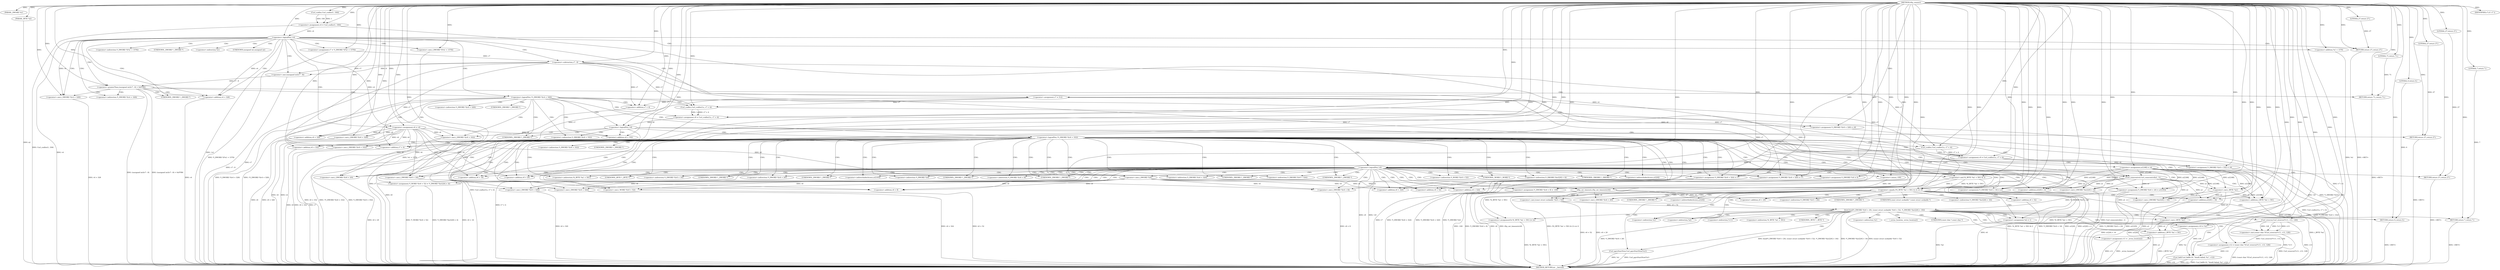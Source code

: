 digraph tftp_connect {  
"1000110" [label = "(METHOD,tftp_connect)" ]
"1000368" [label = "(METHOD_RETURN,int __fastcall)" ]
"1000111" [label = "(PARAM,_DWORD *a1)" ]
"1000112" [label = "(PARAM,_BYTE *a2)" ]
"1000123" [label = "(<operator>.assignment,v4 = Curl_ccalloc(1, 336))" ]
"1000125" [label = "(Curl_ccalloc,Curl_ccalloc(1, 336))" ]
"1000128" [label = "(<operator>.assignment,a1[188] = v4)" ]
"1000134" [label = "(<operator>.logicalNot,!v4)" ]
"1000136" [label = "(RETURN,return 27;,return 27;)" ]
"1000137" [label = "(LITERAL,27,return 27;)" ]
"1000138" [label = "(<operator>.assignment,v6 = v4)" ]
"1000141" [label = "(<operator>.assignment,v7 = *(_DWORD *)(*a1 + 1576))" ]
"1000144" [label = "(<operator>.cast,(_DWORD *)(*a1 + 1576))" ]
"1000146" [label = "(<operator>.addition,*a1 + 1576)" ]
"1000151" [label = "(IDENTIFIER,v7,if ( v7 ))" ]
"1000154" [label = "(<operator>.greaterThan,(unsigned int)(v7 - 8) > 0xFFB0)" ]
"1000155" [label = "(<operator>.cast,(unsigned int)(v7 - 8))" ]
"1000157" [label = "(<operator>.subtraction,v7 - 8)" ]
"1000161" [label = "(RETURN,return 71;,return 71;)" ]
"1000162" [label = "(LITERAL,71,return 71;)" ]
"1000165" [label = "(<operator>.assignment,v7 = 512)" ]
"1000169" [label = "(<operator>.logicalNot,!*(_DWORD *)(v4 + 328))" ]
"1000171" [label = "(<operator>.cast,(_DWORD *)(v4 + 328))" ]
"1000173" [label = "(<operator>.addition,v4 + 328)" ]
"1000177" [label = "(<operator>.assignment,v8 = Curl_ccalloc(1u, v7 + 4))" ]
"1000179" [label = "(Curl_ccalloc,Curl_ccalloc(1u, v7 + 4))" ]
"1000181" [label = "(<operator>.addition,v7 + 4)" ]
"1000184" [label = "(<operator>.assignment,*(_DWORD *)(v6 + 328) = v8)" ]
"1000186" [label = "(<operator>.cast,(_DWORD *)(v6 + 328))" ]
"1000188" [label = "(<operator>.addition,v6 + 328)" ]
"1000193" [label = "(<operator>.logicalNot,!v8)" ]
"1000195" [label = "(RETURN,return 27;,return 27;)" ]
"1000196" [label = "(LITERAL,27,return 27;)" ]
"1000198" [label = "(<operator>.logicalNot,!*(_DWORD *)(v6 + 332))" ]
"1000200" [label = "(<operator>.cast,(_DWORD *)(v6 + 332))" ]
"1000202" [label = "(<operator>.addition,v6 + 332)" ]
"1000206" [label = "(<operator>.assignment,v9 = Curl_ccalloc(1u, v7 + 4))" ]
"1000208" [label = "(Curl_ccalloc,Curl_ccalloc(1u, v7 + 4))" ]
"1000210" [label = "(<operator>.addition,v7 + 4)" ]
"1000213" [label = "(<operator>.assignment,*(_DWORD *)(v6 + 332) = v9)" ]
"1000215" [label = "(<operator>.cast,(_DWORD *)(v6 + 332))" ]
"1000217" [label = "(<operator>.addition,v6 + 332)" ]
"1000222" [label = "(<operator>.logicalNot,!v9)" ]
"1000224" [label = "(RETURN,return 27;,return 27;)" ]
"1000225" [label = "(LITERAL,27,return 27;)" ]
"1000226" [label = "(Curl_conncontrol,Curl_conncontrol(a1, 1))" ]
"1000229" [label = "(<operator>.assignment,*(_DWORD *)(v6 + 16) = a1)" ]
"1000231" [label = "(<operator>.cast,(_DWORD *)(v6 + 16))" ]
"1000233" [label = "(<operator>.addition,v6 + 16)" ]
"1000237" [label = "(<operator>.assignment,*(_DWORD *)(v6 + 20) = a1[105])" ]
"1000239" [label = "(<operator>.cast,(_DWORD *)(v6 + 20))" ]
"1000241" [label = "(<operator>.addition,v6 + 20)" ]
"1000247" [label = "(<operator>.assignment,*(_DWORD *)v6 = 0)" ]
"1000249" [label = "(<operator>.cast,(_DWORD *)v6)" ]
"1000253" [label = "(<operator>.assignment,*(_DWORD *)(v6 + 8) = -100)" ]
"1000255" [label = "(<operator>.cast,(_DWORD *)(v6 + 8))" ]
"1000257" [label = "(<operator>.addition,v6 + 8)" ]
"1000260" [label = "(<operator>.minus,-100)" ]
"1000262" [label = "(<operator>.assignment,*(_DWORD *)(v6 + 320) = v7)" ]
"1000264" [label = "(<operator>.cast,(_DWORD *)(v6 + 320))" ]
"1000266" [label = "(<operator>.addition,v6 + 320)" ]
"1000270" [label = "(<operator>.assignment,*(_DWORD *)(v6 + 324) = v7)" ]
"1000272" [label = "(<operator>.cast,(_DWORD *)(v6 + 324))" ]
"1000274" [label = "(<operator>.addition,v6 + 324)" ]
"1000278" [label = "(<operator>.assignment,*(_WORD *)(v6 + 52) = *(_DWORD *)(a1[20] + 4))" ]
"1000280" [label = "(<operator>.cast,(_WORD *)(v6 + 52))" ]
"1000282" [label = "(<operator>.addition,v6 + 52)" ]
"1000286" [label = "(<operator>.cast,(_DWORD *)(a1[20] + 4))" ]
"1000288" [label = "(<operator>.addition,a1[20] + 4)" ]
"1000293" [label = "(tftp_set_timeouts,tftp_set_timeouts(v6))" ]
"1000296" [label = "(<operator>.equals,(*((_BYTE *)a1 + 591) & 2) == 0)" ]
"1000297" [label = "(<operator>.and,*((_BYTE *)a1 + 591) & 2)" ]
"1000299" [label = "(<operator>.addition,(_BYTE *)a1 + 591)" ]
"1000300" [label = "(<operator>.cast,(_BYTE *)a1)" ]
"1000308" [label = "(bind,bind(*(_DWORD *)(v6 + 20), (const struct sockaddr *)(v6 + 52), *(_DWORD *)(a1[20] + 16)))" ]
"1000310" [label = "(<operator>.cast,(_DWORD *)(v6 + 20))" ]
"1000312" [label = "(<operator>.addition,v6 + 20)" ]
"1000315" [label = "(<operator>.cast,(const struct sockaddr *)(v6 + 52))" ]
"1000317" [label = "(<operator>.addition,v6 + 52)" ]
"1000321" [label = "(<operator>.cast,(_DWORD *)(a1[20] + 16))" ]
"1000323" [label = "(<operator>.addition,a1[20] + 16)" ]
"1000329" [label = "(<operator>.assignment,v10 = *a1)" ]
"1000333" [label = "(<operator>.assignment,v11 = _errno_location())" ]
"1000336" [label = "(<operator>.assignment,v12 = (const char *)Curl_strerror(*v11, v13, 128))" ]
"1000338" [label = "(<operator>.cast,(const char *)Curl_strerror(*v11, v13, 128))" ]
"1000340" [label = "(Curl_strerror,Curl_strerror(*v11, v13, 128))" ]
"1000345" [label = "(Curl_failf,Curl_failf(v10, \"bind() failed; %s\", v12))" ]
"1000349" [label = "(RETURN,return 7;,return 7;)" ]
"1000350" [label = "(LITERAL,7,return 7;)" ]
"1000351" [label = "(<operators>.assignmentOr,*((_BYTE *)a1 + 591) |= 2u)" ]
"1000353" [label = "(<operator>.addition,(_BYTE *)a1 + 591)" ]
"1000354" [label = "(<operator>.cast,(_BYTE *)a1)" ]
"1000359" [label = "(Curl_pgrsStartNow,Curl_pgrsStartNow(*a1))" ]
"1000362" [label = "(<operator>.assignment,*a2 = 1)" ]
"1000366" [label = "(RETURN,return 0;,return 0;)" ]
"1000367" [label = "(LITERAL,0,return 0;)" ]
"1000143" [label = "(<operator>.indirection,*(_DWORD *)(*a1 + 1576))" ]
"1000145" [label = "(UNKNOWN,_DWORD *,_DWORD *)" ]
"1000147" [label = "(<operator>.indirection,*a1)" ]
"1000156" [label = "(UNKNOWN,unsigned int,unsigned int)" ]
"1000170" [label = "(<operator>.indirection,*(_DWORD *)(v4 + 328))" ]
"1000172" [label = "(UNKNOWN,_DWORD *,_DWORD *)" ]
"1000185" [label = "(<operator>.indirection,*(_DWORD *)(v6 + 328))" ]
"1000187" [label = "(UNKNOWN,_DWORD *,_DWORD *)" ]
"1000199" [label = "(<operator>.indirection,*(_DWORD *)(v6 + 332))" ]
"1000201" [label = "(UNKNOWN,_DWORD *,_DWORD *)" ]
"1000214" [label = "(<operator>.indirection,*(_DWORD *)(v6 + 332))" ]
"1000216" [label = "(UNKNOWN,_DWORD *,_DWORD *)" ]
"1000230" [label = "(<operator>.indirection,*(_DWORD *)(v6 + 16))" ]
"1000232" [label = "(UNKNOWN,_DWORD *,_DWORD *)" ]
"1000238" [label = "(<operator>.indirection,*(_DWORD *)(v6 + 20))" ]
"1000240" [label = "(UNKNOWN,_DWORD *,_DWORD *)" ]
"1000244" [label = "(<operator>.indirectIndexAccess,a1[105])" ]
"1000248" [label = "(<operator>.indirection,*(_DWORD *)v6)" ]
"1000250" [label = "(UNKNOWN,_DWORD *,_DWORD *)" ]
"1000254" [label = "(<operator>.indirection,*(_DWORD *)(v6 + 8))" ]
"1000256" [label = "(UNKNOWN,_DWORD *,_DWORD *)" ]
"1000263" [label = "(<operator>.indirection,*(_DWORD *)(v6 + 320))" ]
"1000265" [label = "(UNKNOWN,_DWORD *,_DWORD *)" ]
"1000271" [label = "(<operator>.indirection,*(_DWORD *)(v6 + 324))" ]
"1000273" [label = "(UNKNOWN,_DWORD *,_DWORD *)" ]
"1000279" [label = "(<operator>.indirection,*(_WORD *)(v6 + 52))" ]
"1000281" [label = "(UNKNOWN,_WORD *,_WORD *)" ]
"1000285" [label = "(<operator>.indirection,*(_DWORD *)(a1[20] + 4))" ]
"1000287" [label = "(UNKNOWN,_DWORD *,_DWORD *)" ]
"1000289" [label = "(<operator>.indirectIndexAccess,a1[20])" ]
"1000298" [label = "(<operator>.indirection,*((_BYTE *)a1 + 591))" ]
"1000301" [label = "(UNKNOWN,_BYTE *,_BYTE *)" ]
"1000309" [label = "(<operator>.indirection,*(_DWORD *)(v6 + 20))" ]
"1000311" [label = "(UNKNOWN,_DWORD *,_DWORD *)" ]
"1000316" [label = "(UNKNOWN,const struct sockaddr *,const struct sockaddr *)" ]
"1000320" [label = "(<operator>.indirection,*(_DWORD *)(a1[20] + 16))" ]
"1000322" [label = "(UNKNOWN,_DWORD *,_DWORD *)" ]
"1000324" [label = "(<operator>.indirectIndexAccess,a1[20])" ]
"1000331" [label = "(<operator>.indirection,*a1)" ]
"1000335" [label = "(_errno_location,_errno_location())" ]
"1000339" [label = "(UNKNOWN,const char *,const char *)" ]
"1000341" [label = "(<operator>.indirection,*v11)" ]
"1000352" [label = "(<operator>.indirection,*((_BYTE *)a1 + 591))" ]
"1000355" [label = "(UNKNOWN,_BYTE *,_BYTE *)" ]
"1000360" [label = "(<operator>.indirection,*a1)" ]
"1000363" [label = "(<operator>.indirection,*a2)" ]
  "1000195" -> "1000368"  [ label = "DDG: <RET>"] 
  "1000213" -> "1000368"  [ label = "DDG: *(_DWORD *)(v6 + 332)"] 
  "1000253" -> "1000368"  [ label = "DDG: -100"] 
  "1000288" -> "1000368"  [ label = "DDG: a1[20]"] 
  "1000179" -> "1000368"  [ label = "DDG: v7 + 4"] 
  "1000293" -> "1000368"  [ label = "DDG: v6"] 
  "1000217" -> "1000368"  [ label = "DDG: v6"] 
  "1000193" -> "1000368"  [ label = "DDG: v8"] 
  "1000141" -> "1000368"  [ label = "DDG: *(_DWORD *)(*a1 + 1576)"] 
  "1000345" -> "1000368"  [ label = "DDG: v12"] 
  "1000333" -> "1000368"  [ label = "DDG: _errno_location()"] 
  "1000198" -> "1000368"  [ label = "DDG: *(_DWORD *)(v6 + 332)"] 
  "1000351" -> "1000368"  [ label = "DDG: *((_BYTE *)a1 + 591)"] 
  "1000138" -> "1000368"  [ label = "DDG: v6"] 
  "1000222" -> "1000368"  [ label = "DDG: v9"] 
  "1000188" -> "1000368"  [ label = "DDG: v6"] 
  "1000237" -> "1000368"  [ label = "DDG: a1[105]"] 
  "1000173" -> "1000368"  [ label = "DDG: v4"] 
  "1000231" -> "1000368"  [ label = "DDG: v6 + 16"] 
  "1000308" -> "1000368"  [ label = "DDG: bind(*(_DWORD *)(v6 + 20), (const struct sockaddr *)(v6 + 52), *(_DWORD *)(a1[20] + 16))"] 
  "1000155" -> "1000368"  [ label = "DDG: v7 - 8"] 
  "1000215" -> "1000368"  [ label = "DDG: v6 + 332"] 
  "1000333" -> "1000368"  [ label = "DDG: v11"] 
  "1000229" -> "1000368"  [ label = "DDG: *(_DWORD *)(v6 + 16)"] 
  "1000210" -> "1000368"  [ label = "DDG: v7"] 
  "1000321" -> "1000368"  [ label = "DDG: a1[20] + 16"] 
  "1000297" -> "1000368"  [ label = "DDG: *((_BYTE *)a1 + 591)"] 
  "1000354" -> "1000368"  [ label = "DDG: a1"] 
  "1000296" -> "1000368"  [ label = "DDG: (*((_BYTE *)a1 + 591) & 2) == 0"] 
  "1000308" -> "1000368"  [ label = "DDG: *(_DWORD *)(a1[20] + 16)"] 
  "1000272" -> "1000368"  [ label = "DDG: v6 + 324"] 
  "1000134" -> "1000368"  [ label = "DDG: !v4"] 
  "1000264" -> "1000368"  [ label = "DDG: v6 + 320"] 
  "1000226" -> "1000368"  [ label = "DDG: Curl_conncontrol(a1, 1)"] 
  "1000239" -> "1000368"  [ label = "DDG: v6 + 20"] 
  "1000340" -> "1000368"  [ label = "DDG: *v11"] 
  "1000300" -> "1000368"  [ label = "DDG: a1"] 
  "1000345" -> "1000368"  [ label = "DDG: Curl_failf(v10, \"bind() failed; %s\", v12)"] 
  "1000181" -> "1000368"  [ label = "DDG: v7"] 
  "1000146" -> "1000368"  [ label = "DDG: *a1"] 
  "1000154" -> "1000368"  [ label = "DDG: (unsigned int)(v7 - 8)"] 
  "1000280" -> "1000368"  [ label = "DDG: v6 + 52"] 
  "1000157" -> "1000368"  [ label = "DDG: v7"] 
  "1000270" -> "1000368"  [ label = "DDG: v7"] 
  "1000270" -> "1000368"  [ label = "DDG: *(_DWORD *)(v6 + 324)"] 
  "1000262" -> "1000368"  [ label = "DDG: *(_DWORD *)(v6 + 320)"] 
  "1000345" -> "1000368"  [ label = "DDG: v10"] 
  "1000293" -> "1000368"  [ label = "DDG: tftp_set_timeouts(v6)"] 
  "1000286" -> "1000368"  [ label = "DDG: a1[20] + 4"] 
  "1000184" -> "1000368"  [ label = "DDG: *(_DWORD *)(v6 + 328)"] 
  "1000359" -> "1000368"  [ label = "DDG: Curl_pgrsStartNow(*a1)"] 
  "1000222" -> "1000368"  [ label = "DDG: !v9"] 
  "1000193" -> "1000368"  [ label = "DDG: !v8"] 
  "1000278" -> "1000368"  [ label = "DDG: *(_WORD *)(v6 + 52)"] 
  "1000247" -> "1000368"  [ label = "DDG: *(_DWORD *)v6"] 
  "1000340" -> "1000368"  [ label = "DDG: v13"] 
  "1000169" -> "1000368"  [ label = "DDG: *(_DWORD *)(v4 + 328)"] 
  "1000198" -> "1000368"  [ label = "DDG: !*(_DWORD *)(v6 + 332)"] 
  "1000315" -> "1000368"  [ label = "DDG: v6 + 52"] 
  "1000186" -> "1000368"  [ label = "DDG: v6 + 328"] 
  "1000308" -> "1000368"  [ label = "DDG: (const struct sockaddr *)(v6 + 52)"] 
  "1000206" -> "1000368"  [ label = "DDG: Curl_ccalloc(1u, v7 + 4)"] 
  "1000255" -> "1000368"  [ label = "DDG: v6 + 8"] 
  "1000134" -> "1000368"  [ label = "DDG: v4"] 
  "1000123" -> "1000368"  [ label = "DDG: Curl_ccalloc(1, 336)"] 
  "1000299" -> "1000368"  [ label = "DDG: (_BYTE *)a1"] 
  "1000177" -> "1000368"  [ label = "DDG: Curl_ccalloc(1u, v7 + 4)"] 
  "1000169" -> "1000368"  [ label = "DDG: !*(_DWORD *)(v4 + 328)"] 
  "1000353" -> "1000368"  [ label = "DDG: (_BYTE *)a1"] 
  "1000138" -> "1000368"  [ label = "DDG: v4"] 
  "1000362" -> "1000368"  [ label = "DDG: *a2"] 
  "1000171" -> "1000368"  [ label = "DDG: v4 + 328"] 
  "1000128" -> "1000368"  [ label = "DDG: a1[188]"] 
  "1000208" -> "1000368"  [ label = "DDG: v7 + 4"] 
  "1000237" -> "1000368"  [ label = "DDG: *(_DWORD *)(v6 + 20)"] 
  "1000112" -> "1000368"  [ label = "DDG: a2"] 
  "1000338" -> "1000368"  [ label = "DDG: Curl_strerror(*v11, v13, 128)"] 
  "1000253" -> "1000368"  [ label = "DDG: *(_DWORD *)(v6 + 8)"] 
  "1000308" -> "1000368"  [ label = "DDG: *(_DWORD *)(v6 + 20)"] 
  "1000317" -> "1000368"  [ label = "DDG: v6"] 
  "1000200" -> "1000368"  [ label = "DDG: v6 + 332"] 
  "1000296" -> "1000368"  [ label = "DDG: *((_BYTE *)a1 + 591) & 2"] 
  "1000154" -> "1000368"  [ label = "DDG: (unsigned int)(v7 - 8) > 0xFFB0"] 
  "1000144" -> "1000368"  [ label = "DDG: *a1 + 1576"] 
  "1000323" -> "1000368"  [ label = "DDG: a1[20]"] 
  "1000336" -> "1000368"  [ label = "DDG: (const char *)Curl_strerror(*v11, v13, 128)"] 
  "1000310" -> "1000368"  [ label = "DDG: v6 + 20"] 
  "1000278" -> "1000368"  [ label = "DDG: *(_DWORD *)(a1[20] + 4)"] 
  "1000359" -> "1000368"  [ label = "DDG: *a1"] 
  "1000329" -> "1000368"  [ label = "DDG: *a1"] 
  "1000349" -> "1000368"  [ label = "DDG: <RET>"] 
  "1000224" -> "1000368"  [ label = "DDG: <RET>"] 
  "1000136" -> "1000368"  [ label = "DDG: <RET>"] 
  "1000366" -> "1000368"  [ label = "DDG: <RET>"] 
  "1000161" -> "1000368"  [ label = "DDG: <RET>"] 
  "1000110" -> "1000111"  [ label = "DDG: "] 
  "1000110" -> "1000112"  [ label = "DDG: "] 
  "1000125" -> "1000123"  [ label = "DDG: 1"] 
  "1000125" -> "1000123"  [ label = "DDG: 336"] 
  "1000110" -> "1000123"  [ label = "DDG: "] 
  "1000110" -> "1000125"  [ label = "DDG: "] 
  "1000123" -> "1000128"  [ label = "DDG: v4"] 
  "1000110" -> "1000128"  [ label = "DDG: "] 
  "1000110" -> "1000134"  [ label = "DDG: "] 
  "1000123" -> "1000134"  [ label = "DDG: v4"] 
  "1000137" -> "1000136"  [ label = "DDG: 27"] 
  "1000110" -> "1000136"  [ label = "DDG: "] 
  "1000110" -> "1000137"  [ label = "DDG: "] 
  "1000134" -> "1000138"  [ label = "DDG: v4"] 
  "1000110" -> "1000138"  [ label = "DDG: "] 
  "1000110" -> "1000141"  [ label = "DDG: "] 
  "1000110" -> "1000144"  [ label = "DDG: "] 
  "1000110" -> "1000146"  [ label = "DDG: "] 
  "1000110" -> "1000151"  [ label = "DDG: "] 
  "1000155" -> "1000154"  [ label = "DDG: v7 - 8"] 
  "1000157" -> "1000155"  [ label = "DDG: v7"] 
  "1000157" -> "1000155"  [ label = "DDG: 8"] 
  "1000141" -> "1000157"  [ label = "DDG: v7"] 
  "1000110" -> "1000157"  [ label = "DDG: "] 
  "1000110" -> "1000154"  [ label = "DDG: "] 
  "1000162" -> "1000161"  [ label = "DDG: 71"] 
  "1000110" -> "1000161"  [ label = "DDG: "] 
  "1000110" -> "1000162"  [ label = "DDG: "] 
  "1000110" -> "1000165"  [ label = "DDG: "] 
  "1000110" -> "1000171"  [ label = "DDG: "] 
  "1000134" -> "1000171"  [ label = "DDG: v4"] 
  "1000110" -> "1000173"  [ label = "DDG: "] 
  "1000134" -> "1000173"  [ label = "DDG: v4"] 
  "1000179" -> "1000177"  [ label = "DDG: 1u"] 
  "1000179" -> "1000177"  [ label = "DDG: v7 + 4"] 
  "1000110" -> "1000177"  [ label = "DDG: "] 
  "1000110" -> "1000179"  [ label = "DDG: "] 
  "1000165" -> "1000179"  [ label = "DDG: v7"] 
  "1000157" -> "1000179"  [ label = "DDG: v7"] 
  "1000165" -> "1000181"  [ label = "DDG: v7"] 
  "1000157" -> "1000181"  [ label = "DDG: v7"] 
  "1000110" -> "1000181"  [ label = "DDG: "] 
  "1000177" -> "1000184"  [ label = "DDG: v8"] 
  "1000110" -> "1000184"  [ label = "DDG: "] 
  "1000138" -> "1000186"  [ label = "DDG: v6"] 
  "1000110" -> "1000186"  [ label = "DDG: "] 
  "1000138" -> "1000188"  [ label = "DDG: v6"] 
  "1000110" -> "1000188"  [ label = "DDG: "] 
  "1000110" -> "1000193"  [ label = "DDG: "] 
  "1000177" -> "1000193"  [ label = "DDG: v8"] 
  "1000196" -> "1000195"  [ label = "DDG: 27"] 
  "1000110" -> "1000195"  [ label = "DDG: "] 
  "1000110" -> "1000196"  [ label = "DDG: "] 
  "1000138" -> "1000200"  [ label = "DDG: v6"] 
  "1000110" -> "1000200"  [ label = "DDG: "] 
  "1000138" -> "1000202"  [ label = "DDG: v6"] 
  "1000110" -> "1000202"  [ label = "DDG: "] 
  "1000208" -> "1000206"  [ label = "DDG: 1u"] 
  "1000208" -> "1000206"  [ label = "DDG: v7 + 4"] 
  "1000110" -> "1000206"  [ label = "DDG: "] 
  "1000110" -> "1000208"  [ label = "DDG: "] 
  "1000165" -> "1000208"  [ label = "DDG: v7"] 
  "1000157" -> "1000208"  [ label = "DDG: v7"] 
  "1000165" -> "1000210"  [ label = "DDG: v7"] 
  "1000157" -> "1000210"  [ label = "DDG: v7"] 
  "1000110" -> "1000210"  [ label = "DDG: "] 
  "1000206" -> "1000213"  [ label = "DDG: v9"] 
  "1000110" -> "1000213"  [ label = "DDG: "] 
  "1000110" -> "1000215"  [ label = "DDG: "] 
  "1000138" -> "1000215"  [ label = "DDG: v6"] 
  "1000110" -> "1000217"  [ label = "DDG: "] 
  "1000138" -> "1000217"  [ label = "DDG: v6"] 
  "1000110" -> "1000222"  [ label = "DDG: "] 
  "1000206" -> "1000222"  [ label = "DDG: v9"] 
  "1000225" -> "1000224"  [ label = "DDG: 27"] 
  "1000110" -> "1000224"  [ label = "DDG: "] 
  "1000110" -> "1000225"  [ label = "DDG: "] 
  "1000128" -> "1000226"  [ label = "DDG: a1[188]"] 
  "1000110" -> "1000226"  [ label = "DDG: "] 
  "1000226" -> "1000229"  [ label = "DDG: a1"] 
  "1000128" -> "1000229"  [ label = "DDG: a1[188]"] 
  "1000110" -> "1000229"  [ label = "DDG: "] 
  "1000110" -> "1000231"  [ label = "DDG: "] 
  "1000138" -> "1000231"  [ label = "DDG: v6"] 
  "1000110" -> "1000233"  [ label = "DDG: "] 
  "1000138" -> "1000233"  [ label = "DDG: v6"] 
  "1000226" -> "1000237"  [ label = "DDG: a1"] 
  "1000128" -> "1000237"  [ label = "DDG: a1[188]"] 
  "1000110" -> "1000237"  [ label = "DDG: "] 
  "1000110" -> "1000239"  [ label = "DDG: "] 
  "1000138" -> "1000239"  [ label = "DDG: v6"] 
  "1000110" -> "1000241"  [ label = "DDG: "] 
  "1000138" -> "1000241"  [ label = "DDG: v6"] 
  "1000110" -> "1000247"  [ label = "DDG: "] 
  "1000110" -> "1000249"  [ label = "DDG: "] 
  "1000138" -> "1000249"  [ label = "DDG: v6"] 
  "1000260" -> "1000253"  [ label = "DDG: 100"] 
  "1000249" -> "1000255"  [ label = "DDG: v6"] 
  "1000110" -> "1000255"  [ label = "DDG: "] 
  "1000249" -> "1000257"  [ label = "DDG: v6"] 
  "1000110" -> "1000257"  [ label = "DDG: "] 
  "1000110" -> "1000260"  [ label = "DDG: "] 
  "1000165" -> "1000262"  [ label = "DDG: v7"] 
  "1000157" -> "1000262"  [ label = "DDG: v7"] 
  "1000110" -> "1000262"  [ label = "DDG: "] 
  "1000110" -> "1000264"  [ label = "DDG: "] 
  "1000249" -> "1000264"  [ label = "DDG: v6"] 
  "1000110" -> "1000266"  [ label = "DDG: "] 
  "1000249" -> "1000266"  [ label = "DDG: v6"] 
  "1000110" -> "1000270"  [ label = "DDG: "] 
  "1000165" -> "1000270"  [ label = "DDG: v7"] 
  "1000157" -> "1000270"  [ label = "DDG: v7"] 
  "1000110" -> "1000272"  [ label = "DDG: "] 
  "1000249" -> "1000272"  [ label = "DDG: v6"] 
  "1000110" -> "1000274"  [ label = "DDG: "] 
  "1000249" -> "1000274"  [ label = "DDG: v6"] 
  "1000110" -> "1000280"  [ label = "DDG: "] 
  "1000249" -> "1000280"  [ label = "DDG: v6"] 
  "1000110" -> "1000282"  [ label = "DDG: "] 
  "1000249" -> "1000282"  [ label = "DDG: v6"] 
  "1000226" -> "1000286"  [ label = "DDG: a1"] 
  "1000128" -> "1000286"  [ label = "DDG: a1[188]"] 
  "1000110" -> "1000286"  [ label = "DDG: "] 
  "1000226" -> "1000288"  [ label = "DDG: a1"] 
  "1000128" -> "1000288"  [ label = "DDG: a1[188]"] 
  "1000110" -> "1000288"  [ label = "DDG: "] 
  "1000110" -> "1000293"  [ label = "DDG: "] 
  "1000249" -> "1000293"  [ label = "DDG: v6"] 
  "1000297" -> "1000296"  [ label = "DDG: *((_BYTE *)a1 + 591)"] 
  "1000297" -> "1000296"  [ label = "DDG: 2"] 
  "1000300" -> "1000299"  [ label = "DDG: a1"] 
  "1000128" -> "1000300"  [ label = "DDG: a1[188]"] 
  "1000110" -> "1000300"  [ label = "DDG: "] 
  "1000226" -> "1000300"  [ label = "DDG: a1"] 
  "1000110" -> "1000299"  [ label = "DDG: "] 
  "1000110" -> "1000297"  [ label = "DDG: "] 
  "1000110" -> "1000296"  [ label = "DDG: "] 
  "1000237" -> "1000308"  [ label = "DDG: *(_DWORD *)(v6 + 20)"] 
  "1000293" -> "1000310"  [ label = "DDG: v6"] 
  "1000110" -> "1000310"  [ label = "DDG: "] 
  "1000293" -> "1000312"  [ label = "DDG: v6"] 
  "1000110" -> "1000312"  [ label = "DDG: "] 
  "1000315" -> "1000308"  [ label = "DDG: v6 + 52"] 
  "1000110" -> "1000315"  [ label = "DDG: "] 
  "1000293" -> "1000315"  [ label = "DDG: v6"] 
  "1000110" -> "1000317"  [ label = "DDG: "] 
  "1000293" -> "1000317"  [ label = "DDG: v6"] 
  "1000300" -> "1000321"  [ label = "DDG: a1"] 
  "1000226" -> "1000321"  [ label = "DDG: a1"] 
  "1000128" -> "1000321"  [ label = "DDG: a1[188]"] 
  "1000110" -> "1000321"  [ label = "DDG: "] 
  "1000300" -> "1000323"  [ label = "DDG: a1"] 
  "1000226" -> "1000323"  [ label = "DDG: a1"] 
  "1000128" -> "1000323"  [ label = "DDG: a1[188]"] 
  "1000110" -> "1000323"  [ label = "DDG: "] 
  "1000110" -> "1000329"  [ label = "DDG: "] 
  "1000110" -> "1000333"  [ label = "DDG: "] 
  "1000338" -> "1000336"  [ label = "DDG: Curl_strerror(*v11, v13, 128)"] 
  "1000110" -> "1000336"  [ label = "DDG: "] 
  "1000340" -> "1000338"  [ label = "DDG: *v11"] 
  "1000340" -> "1000338"  [ label = "DDG: v13"] 
  "1000340" -> "1000338"  [ label = "DDG: 128"] 
  "1000110" -> "1000340"  [ label = "DDG: "] 
  "1000329" -> "1000345"  [ label = "DDG: v10"] 
  "1000110" -> "1000345"  [ label = "DDG: "] 
  "1000336" -> "1000345"  [ label = "DDG: v12"] 
  "1000350" -> "1000349"  [ label = "DDG: 7"] 
  "1000110" -> "1000349"  [ label = "DDG: "] 
  "1000110" -> "1000350"  [ label = "DDG: "] 
  "1000110" -> "1000351"  [ label = "DDG: "] 
  "1000297" -> "1000351"  [ label = "DDG: *((_BYTE *)a1 + 591)"] 
  "1000354" -> "1000353"  [ label = "DDG: a1"] 
  "1000300" -> "1000354"  [ label = "DDG: a1"] 
  "1000128" -> "1000354"  [ label = "DDG: a1[188]"] 
  "1000110" -> "1000354"  [ label = "DDG: "] 
  "1000226" -> "1000354"  [ label = "DDG: a1"] 
  "1000110" -> "1000353"  [ label = "DDG: "] 
  "1000110" -> "1000362"  [ label = "DDG: "] 
  "1000367" -> "1000366"  [ label = "DDG: 0"] 
  "1000110" -> "1000366"  [ label = "DDG: "] 
  "1000110" -> "1000367"  [ label = "DDG: "] 
  "1000134" -> "1000144"  [ label = "CDG: "] 
  "1000134" -> "1000143"  [ label = "CDG: "] 
  "1000134" -> "1000141"  [ label = "CDG: "] 
  "1000134" -> "1000138"  [ label = "CDG: "] 
  "1000134" -> "1000136"  [ label = "CDG: "] 
  "1000134" -> "1000147"  [ label = "CDG: "] 
  "1000134" -> "1000146"  [ label = "CDG: "] 
  "1000134" -> "1000145"  [ label = "CDG: "] 
  "1000134" -> "1000157"  [ label = "CDG: "] 
  "1000134" -> "1000156"  [ label = "CDG: "] 
  "1000134" -> "1000155"  [ label = "CDG: "] 
  "1000134" -> "1000154"  [ label = "CDG: "] 
  "1000134" -> "1000173"  [ label = "CDG: "] 
  "1000134" -> "1000172"  [ label = "CDG: "] 
  "1000134" -> "1000171"  [ label = "CDG: "] 
  "1000134" -> "1000170"  [ label = "CDG: "] 
  "1000134" -> "1000169"  [ label = "CDG: "] 
  "1000134" -> "1000165"  [ label = "CDG: "] 
  "1000154" -> "1000173"  [ label = "CDG: "] 
  "1000154" -> "1000172"  [ label = "CDG: "] 
  "1000154" -> "1000171"  [ label = "CDG: "] 
  "1000154" -> "1000170"  [ label = "CDG: "] 
  "1000154" -> "1000169"  [ label = "CDG: "] 
  "1000154" -> "1000161"  [ label = "CDG: "] 
  "1000169" -> "1000188"  [ label = "CDG: "] 
  "1000169" -> "1000187"  [ label = "CDG: "] 
  "1000169" -> "1000186"  [ label = "CDG: "] 
  "1000169" -> "1000185"  [ label = "CDG: "] 
  "1000169" -> "1000184"  [ label = "CDG: "] 
  "1000169" -> "1000181"  [ label = "CDG: "] 
  "1000169" -> "1000179"  [ label = "CDG: "] 
  "1000169" -> "1000177"  [ label = "CDG: "] 
  "1000169" -> "1000202"  [ label = "CDG: "] 
  "1000169" -> "1000201"  [ label = "CDG: "] 
  "1000169" -> "1000200"  [ label = "CDG: "] 
  "1000169" -> "1000199"  [ label = "CDG: "] 
  "1000169" -> "1000198"  [ label = "CDG: "] 
  "1000169" -> "1000193"  [ label = "CDG: "] 
  "1000193" -> "1000202"  [ label = "CDG: "] 
  "1000193" -> "1000201"  [ label = "CDG: "] 
  "1000193" -> "1000200"  [ label = "CDG: "] 
  "1000193" -> "1000199"  [ label = "CDG: "] 
  "1000193" -> "1000198"  [ label = "CDG: "] 
  "1000193" -> "1000195"  [ label = "CDG: "] 
  "1000198" -> "1000208"  [ label = "CDG: "] 
  "1000198" -> "1000206"  [ label = "CDG: "] 
  "1000198" -> "1000222"  [ label = "CDG: "] 
  "1000198" -> "1000217"  [ label = "CDG: "] 
  "1000198" -> "1000216"  [ label = "CDG: "] 
  "1000198" -> "1000215"  [ label = "CDG: "] 
  "1000198" -> "1000214"  [ label = "CDG: "] 
  "1000198" -> "1000213"  [ label = "CDG: "] 
  "1000198" -> "1000210"  [ label = "CDG: "] 
  "1000198" -> "1000240"  [ label = "CDG: "] 
  "1000198" -> "1000239"  [ label = "CDG: "] 
  "1000198" -> "1000238"  [ label = "CDG: "] 
  "1000198" -> "1000237"  [ label = "CDG: "] 
  "1000198" -> "1000233"  [ label = "CDG: "] 
  "1000198" -> "1000232"  [ label = "CDG: "] 
  "1000198" -> "1000231"  [ label = "CDG: "] 
  "1000198" -> "1000230"  [ label = "CDG: "] 
  "1000198" -> "1000229"  [ label = "CDG: "] 
  "1000198" -> "1000226"  [ label = "CDG: "] 
  "1000198" -> "1000256"  [ label = "CDG: "] 
  "1000198" -> "1000255"  [ label = "CDG: "] 
  "1000198" -> "1000254"  [ label = "CDG: "] 
  "1000198" -> "1000253"  [ label = "CDG: "] 
  "1000198" -> "1000250"  [ label = "CDG: "] 
  "1000198" -> "1000249"  [ label = "CDG: "] 
  "1000198" -> "1000248"  [ label = "CDG: "] 
  "1000198" -> "1000247"  [ label = "CDG: "] 
  "1000198" -> "1000244"  [ label = "CDG: "] 
  "1000198" -> "1000241"  [ label = "CDG: "] 
  "1000198" -> "1000272"  [ label = "CDG: "] 
  "1000198" -> "1000271"  [ label = "CDG: "] 
  "1000198" -> "1000270"  [ label = "CDG: "] 
  "1000198" -> "1000266"  [ label = "CDG: "] 
  "1000198" -> "1000265"  [ label = "CDG: "] 
  "1000198" -> "1000264"  [ label = "CDG: "] 
  "1000198" -> "1000263"  [ label = "CDG: "] 
  "1000198" -> "1000262"  [ label = "CDG: "] 
  "1000198" -> "1000260"  [ label = "CDG: "] 
  "1000198" -> "1000257"  [ label = "CDG: "] 
  "1000198" -> "1000288"  [ label = "CDG: "] 
  "1000198" -> "1000287"  [ label = "CDG: "] 
  "1000198" -> "1000286"  [ label = "CDG: "] 
  "1000198" -> "1000285"  [ label = "CDG: "] 
  "1000198" -> "1000282"  [ label = "CDG: "] 
  "1000198" -> "1000281"  [ label = "CDG: "] 
  "1000198" -> "1000280"  [ label = "CDG: "] 
  "1000198" -> "1000279"  [ label = "CDG: "] 
  "1000198" -> "1000278"  [ label = "CDG: "] 
  "1000198" -> "1000274"  [ label = "CDG: "] 
  "1000198" -> "1000273"  [ label = "CDG: "] 
  "1000198" -> "1000301"  [ label = "CDG: "] 
  "1000198" -> "1000300"  [ label = "CDG: "] 
  "1000198" -> "1000299"  [ label = "CDG: "] 
  "1000198" -> "1000298"  [ label = "CDG: "] 
  "1000198" -> "1000297"  [ label = "CDG: "] 
  "1000198" -> "1000296"  [ label = "CDG: "] 
  "1000198" -> "1000293"  [ label = "CDG: "] 
  "1000198" -> "1000289"  [ label = "CDG: "] 
  "1000222" -> "1000224"  [ label = "CDG: "] 
  "1000222" -> "1000240"  [ label = "CDG: "] 
  "1000222" -> "1000239"  [ label = "CDG: "] 
  "1000222" -> "1000238"  [ label = "CDG: "] 
  "1000222" -> "1000237"  [ label = "CDG: "] 
  "1000222" -> "1000233"  [ label = "CDG: "] 
  "1000222" -> "1000232"  [ label = "CDG: "] 
  "1000222" -> "1000231"  [ label = "CDG: "] 
  "1000222" -> "1000230"  [ label = "CDG: "] 
  "1000222" -> "1000229"  [ label = "CDG: "] 
  "1000222" -> "1000226"  [ label = "CDG: "] 
  "1000222" -> "1000256"  [ label = "CDG: "] 
  "1000222" -> "1000255"  [ label = "CDG: "] 
  "1000222" -> "1000254"  [ label = "CDG: "] 
  "1000222" -> "1000253"  [ label = "CDG: "] 
  "1000222" -> "1000250"  [ label = "CDG: "] 
  "1000222" -> "1000249"  [ label = "CDG: "] 
  "1000222" -> "1000248"  [ label = "CDG: "] 
  "1000222" -> "1000247"  [ label = "CDG: "] 
  "1000222" -> "1000244"  [ label = "CDG: "] 
  "1000222" -> "1000241"  [ label = "CDG: "] 
  "1000222" -> "1000272"  [ label = "CDG: "] 
  "1000222" -> "1000271"  [ label = "CDG: "] 
  "1000222" -> "1000270"  [ label = "CDG: "] 
  "1000222" -> "1000266"  [ label = "CDG: "] 
  "1000222" -> "1000265"  [ label = "CDG: "] 
  "1000222" -> "1000264"  [ label = "CDG: "] 
  "1000222" -> "1000263"  [ label = "CDG: "] 
  "1000222" -> "1000262"  [ label = "CDG: "] 
  "1000222" -> "1000260"  [ label = "CDG: "] 
  "1000222" -> "1000257"  [ label = "CDG: "] 
  "1000222" -> "1000288"  [ label = "CDG: "] 
  "1000222" -> "1000287"  [ label = "CDG: "] 
  "1000222" -> "1000286"  [ label = "CDG: "] 
  "1000222" -> "1000285"  [ label = "CDG: "] 
  "1000222" -> "1000282"  [ label = "CDG: "] 
  "1000222" -> "1000281"  [ label = "CDG: "] 
  "1000222" -> "1000280"  [ label = "CDG: "] 
  "1000222" -> "1000279"  [ label = "CDG: "] 
  "1000222" -> "1000278"  [ label = "CDG: "] 
  "1000222" -> "1000274"  [ label = "CDG: "] 
  "1000222" -> "1000273"  [ label = "CDG: "] 
  "1000222" -> "1000301"  [ label = "CDG: "] 
  "1000222" -> "1000300"  [ label = "CDG: "] 
  "1000222" -> "1000299"  [ label = "CDG: "] 
  "1000222" -> "1000298"  [ label = "CDG: "] 
  "1000222" -> "1000297"  [ label = "CDG: "] 
  "1000222" -> "1000296"  [ label = "CDG: "] 
  "1000222" -> "1000293"  [ label = "CDG: "] 
  "1000222" -> "1000289"  [ label = "CDG: "] 
  "1000296" -> "1000320"  [ label = "CDG: "] 
  "1000296" -> "1000317"  [ label = "CDG: "] 
  "1000296" -> "1000316"  [ label = "CDG: "] 
  "1000296" -> "1000315"  [ label = "CDG: "] 
  "1000296" -> "1000312"  [ label = "CDG: "] 
  "1000296" -> "1000311"  [ label = "CDG: "] 
  "1000296" -> "1000310"  [ label = "CDG: "] 
  "1000296" -> "1000309"  [ label = "CDG: "] 
  "1000296" -> "1000308"  [ label = "CDG: "] 
  "1000296" -> "1000324"  [ label = "CDG: "] 
  "1000296" -> "1000323"  [ label = "CDG: "] 
  "1000296" -> "1000322"  [ label = "CDG: "] 
  "1000296" -> "1000321"  [ label = "CDG: "] 
  "1000296" -> "1000366"  [ label = "CDG: "] 
  "1000296" -> "1000363"  [ label = "CDG: "] 
  "1000296" -> "1000362"  [ label = "CDG: "] 
  "1000296" -> "1000360"  [ label = "CDG: "] 
  "1000296" -> "1000359"  [ label = "CDG: "] 
  "1000308" -> "1000336"  [ label = "CDG: "] 
  "1000308" -> "1000335"  [ label = "CDG: "] 
  "1000308" -> "1000333"  [ label = "CDG: "] 
  "1000308" -> "1000331"  [ label = "CDG: "] 
  "1000308" -> "1000329"  [ label = "CDG: "] 
  "1000308" -> "1000352"  [ label = "CDG: "] 
  "1000308" -> "1000351"  [ label = "CDG: "] 
  "1000308" -> "1000349"  [ label = "CDG: "] 
  "1000308" -> "1000345"  [ label = "CDG: "] 
  "1000308" -> "1000341"  [ label = "CDG: "] 
  "1000308" -> "1000340"  [ label = "CDG: "] 
  "1000308" -> "1000339"  [ label = "CDG: "] 
  "1000308" -> "1000338"  [ label = "CDG: "] 
  "1000308" -> "1000366"  [ label = "CDG: "] 
  "1000308" -> "1000363"  [ label = "CDG: "] 
  "1000308" -> "1000362"  [ label = "CDG: "] 
  "1000308" -> "1000360"  [ label = "CDG: "] 
  "1000308" -> "1000359"  [ label = "CDG: "] 
  "1000308" -> "1000355"  [ label = "CDG: "] 
  "1000308" -> "1000354"  [ label = "CDG: "] 
  "1000308" -> "1000353"  [ label = "CDG: "] 
}
